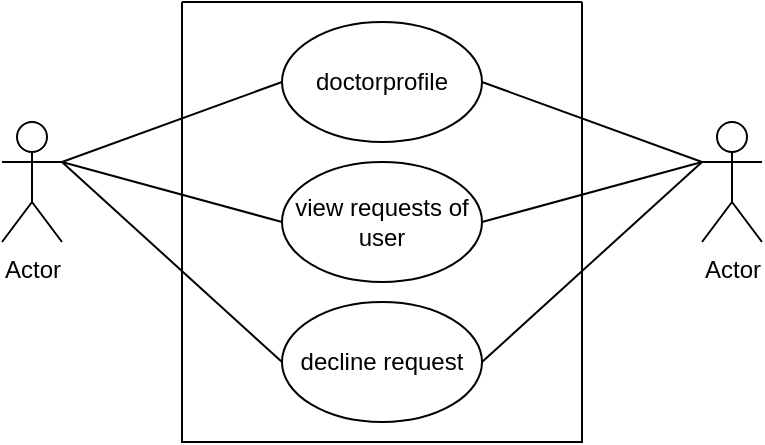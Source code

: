 <mxfile version="21.0.6" type="github">
  <diagram name="Page-1" id="UTOrTbkf0aPwVwTXBFrP">
    <mxGraphModel dx="957" dy="402" grid="1" gridSize="10" guides="1" tooltips="1" connect="1" arrows="1" fold="1" page="1" pageScale="1" pageWidth="850" pageHeight="1100" math="0" shadow="0">
      <root>
        <mxCell id="0" />
        <mxCell id="1" parent="0" />
        <mxCell id="7gtcljR0DhVANWyreaMU-1" value="Actor" style="shape=umlActor;verticalLabelPosition=bottom;verticalAlign=top;html=1;outlineConnect=0;" vertex="1" parent="1">
          <mxGeometry x="170" y="240" width="30" height="60" as="geometry" />
        </mxCell>
        <mxCell id="7gtcljR0DhVANWyreaMU-2" value="Actor" style="shape=umlActor;verticalLabelPosition=bottom;verticalAlign=top;html=1;outlineConnect=0;" vertex="1" parent="1">
          <mxGeometry x="520" y="240" width="30" height="60" as="geometry" />
        </mxCell>
        <mxCell id="7gtcljR0DhVANWyreaMU-3" value="" style="swimlane;startSize=0;" vertex="1" parent="1">
          <mxGeometry x="260" y="180" width="200" height="220" as="geometry" />
        </mxCell>
        <mxCell id="7gtcljR0DhVANWyreaMU-4" value="doctorprofile" style="ellipse;whiteSpace=wrap;html=1;" vertex="1" parent="7gtcljR0DhVANWyreaMU-3">
          <mxGeometry x="50" y="10" width="100" height="60" as="geometry" />
        </mxCell>
        <mxCell id="7gtcljR0DhVANWyreaMU-6" value="decline request" style="ellipse;whiteSpace=wrap;html=1;" vertex="1" parent="7gtcljR0DhVANWyreaMU-3">
          <mxGeometry x="50" y="150" width="100" height="60" as="geometry" />
        </mxCell>
        <mxCell id="7gtcljR0DhVANWyreaMU-5" value="view requests of user" style="ellipse;whiteSpace=wrap;html=1;" vertex="1" parent="7gtcljR0DhVANWyreaMU-3">
          <mxGeometry x="50" y="80" width="100" height="60" as="geometry" />
        </mxCell>
        <mxCell id="7gtcljR0DhVANWyreaMU-7" value="" style="endArrow=none;html=1;rounded=0;exitX=0;exitY=0.5;exitDx=0;exitDy=0;" edge="1" parent="1" source="7gtcljR0DhVANWyreaMU-6">
          <mxGeometry width="50" height="50" relative="1" as="geometry">
            <mxPoint x="150" y="310" as="sourcePoint" />
            <mxPoint x="200" y="260" as="targetPoint" />
          </mxGeometry>
        </mxCell>
        <mxCell id="7gtcljR0DhVANWyreaMU-8" value="" style="endArrow=none;html=1;rounded=0;exitX=1;exitY=0.5;exitDx=0;exitDy=0;" edge="1" parent="1" source="7gtcljR0DhVANWyreaMU-6">
          <mxGeometry width="50" height="50" relative="1" as="geometry">
            <mxPoint x="470" y="310" as="sourcePoint" />
            <mxPoint x="520" y="260" as="targetPoint" />
          </mxGeometry>
        </mxCell>
        <mxCell id="7gtcljR0DhVANWyreaMU-9" value="" style="endArrow=none;html=1;rounded=0;exitX=1;exitY=0.5;exitDx=0;exitDy=0;" edge="1" parent="1" source="7gtcljR0DhVANWyreaMU-5">
          <mxGeometry width="50" height="50" relative="1" as="geometry">
            <mxPoint x="470" y="310" as="sourcePoint" />
            <mxPoint x="520" y="260" as="targetPoint" />
          </mxGeometry>
        </mxCell>
        <mxCell id="7gtcljR0DhVANWyreaMU-10" value="" style="endArrow=none;html=1;rounded=0;entryX=0;entryY=0.5;entryDx=0;entryDy=0;" edge="1" parent="1" target="7gtcljR0DhVANWyreaMU-5">
          <mxGeometry width="50" height="50" relative="1" as="geometry">
            <mxPoint x="200" y="260" as="sourcePoint" />
            <mxPoint x="250" y="210" as="targetPoint" />
          </mxGeometry>
        </mxCell>
        <mxCell id="7gtcljR0DhVANWyreaMU-11" value="" style="endArrow=none;html=1;rounded=0;exitX=1;exitY=0.5;exitDx=0;exitDy=0;" edge="1" parent="1" source="7gtcljR0DhVANWyreaMU-4">
          <mxGeometry width="50" height="50" relative="1" as="geometry">
            <mxPoint x="470" y="310" as="sourcePoint" />
            <mxPoint x="520" y="260" as="targetPoint" />
          </mxGeometry>
        </mxCell>
        <mxCell id="7gtcljR0DhVANWyreaMU-12" value="" style="endArrow=none;html=1;rounded=0;entryX=0;entryY=0.5;entryDx=0;entryDy=0;" edge="1" parent="1" target="7gtcljR0DhVANWyreaMU-4">
          <mxGeometry width="50" height="50" relative="1" as="geometry">
            <mxPoint x="200" y="260" as="sourcePoint" />
            <mxPoint x="250" y="210" as="targetPoint" />
          </mxGeometry>
        </mxCell>
      </root>
    </mxGraphModel>
  </diagram>
</mxfile>
